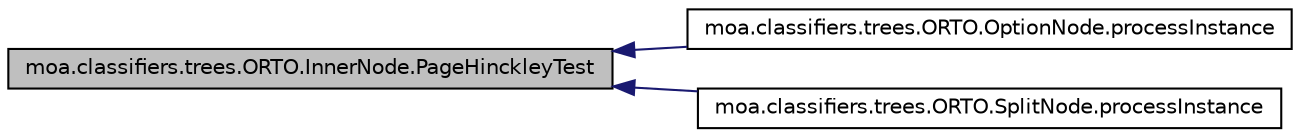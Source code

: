 digraph G
{
  edge [fontname="Helvetica",fontsize="10",labelfontname="Helvetica",labelfontsize="10"];
  node [fontname="Helvetica",fontsize="10",shape=record];
  rankdir=LR;
  Node1 [label="moa.classifiers.trees.ORTO.InnerNode.PageHinckleyTest",height=0.2,width=0.4,color="black", fillcolor="grey75", style="filled" fontcolor="black"];
  Node1 -> Node2 [dir=back,color="midnightblue",fontsize="10",style="solid",fontname="Helvetica"];
  Node2 [label="moa.classifiers.trees.ORTO.OptionNode.processInstance",height=0.2,width=0.4,color="black", fillcolor="white", style="filled",URL="$classmoa_1_1classifiers_1_1trees_1_1ORTO_1_1OptionNode.html#add3cad73c00c3ac29decf238bb9e26da"];
  Node1 -> Node3 [dir=back,color="midnightblue",fontsize="10",style="solid",fontname="Helvetica"];
  Node3 [label="moa.classifiers.trees.ORTO.SplitNode.processInstance",height=0.2,width=0.4,color="black", fillcolor="white", style="filled",URL="$classmoa_1_1classifiers_1_1trees_1_1ORTO_1_1SplitNode.html#a4434ca7bad0ac2f1a1db2141b95c2262"];
}
